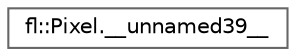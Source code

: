 digraph "Graphical Class Hierarchy"
{
 // LATEX_PDF_SIZE
  bgcolor="transparent";
  edge [fontname=Helvetica,fontsize=10,labelfontname=Helvetica,labelfontsize=10];
  node [fontname=Helvetica,fontsize=10,shape=box,height=0.2,width=0.4];
  rankdir="LR";
  Node0 [id="Node000000",label="fl::Pixel.__unnamed39__",height=0.2,width=0.4,color="grey40", fillcolor="white", style="filled",URL="$d4/d36/namespacefl.html#df/de0/unionfl_1_1_pixel_8____unnamed39____",tooltip=" "];
}
